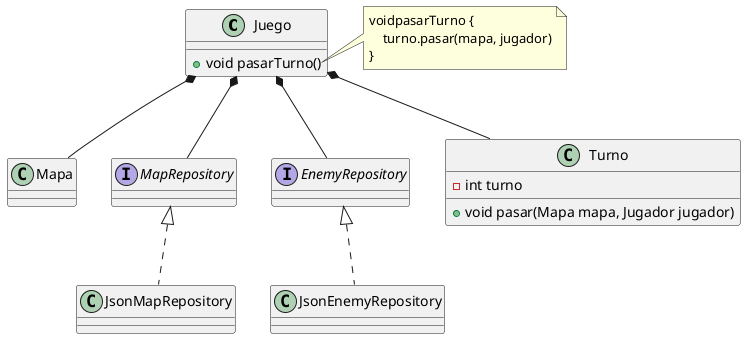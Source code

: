 @startuml

class Juego {

    + void pasarTurno()
}

note right of Juego::"pasarTurno()"
    voidpasarTurno {
        turno.pasar(mapa, jugador)
    }
end note

class Mapa

Interface MapRepository
Interface EnemyRepository

class JsonMapRepository
class JsonEnemyRepository

class Turno {

    - int turno

    + void pasar(Mapa mapa, Jugador jugador)
}

MapRepository <|.. JsonMapRepository
EnemyRepository <|.. JsonEnemyRepository

Juego *-- Mapa
Juego *-- MapRepository
Juego *-- EnemyRepository
Juego *-- Turno

@enduml